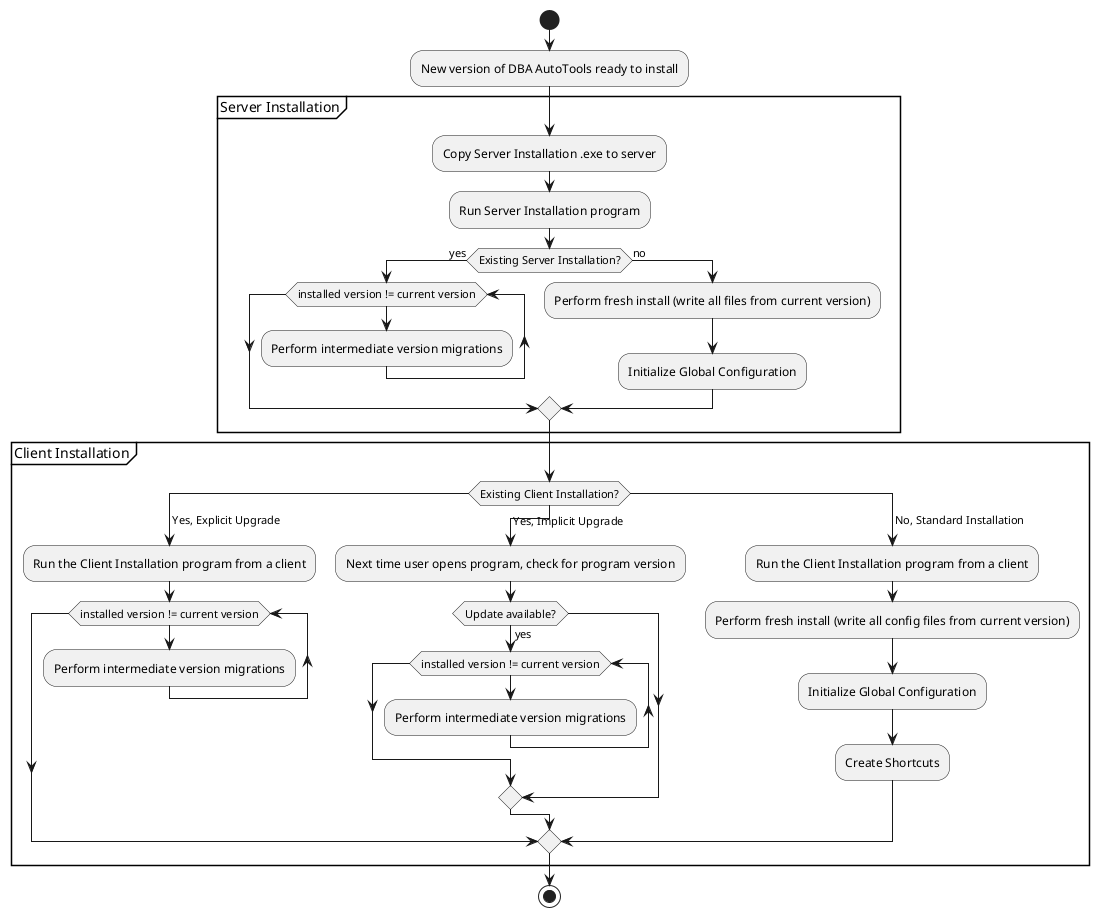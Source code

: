 
@startuml

skinparam LegendBackgroundColor #FAFAFA

start

:New version of DBA AutoTools ready to install;

partition Server Installation {

  :Copy Server Installation .exe to server;

  :Run Server Installation program;

  if (Existing Server Installation?) then (yes)
    while (installed version != current version)
      :Perform intermediate version migrations;
    endwhile
  else (no)
    :Perform fresh install (write all files from current version);
    :Initialize Global Configuration;
  endif
}

partition Client Installation {
  switch (Existing Client Installation?)
    case ( Yes, Explicit Upgrade )
      :Run the Client Installation program from a client;
      while (installed version != current version)
        :Perform intermediate version migrations;
      endwhile
    case ( Yes, Implicit Upgrade )
      :Next time user opens program, check for program version;
      if (Update available?) then (yes)
        while (installed version != current version)
          :Perform intermediate version migrations;
        endwhile
      endif
    case ( No, Standard Installation )
      :Run the Client Installation program from a client;
      :Perform fresh install (write all config files from current version);
      :Initialize Global Configuration;
      :Create Shortcuts;
  endswitch
}

stop

@enduml